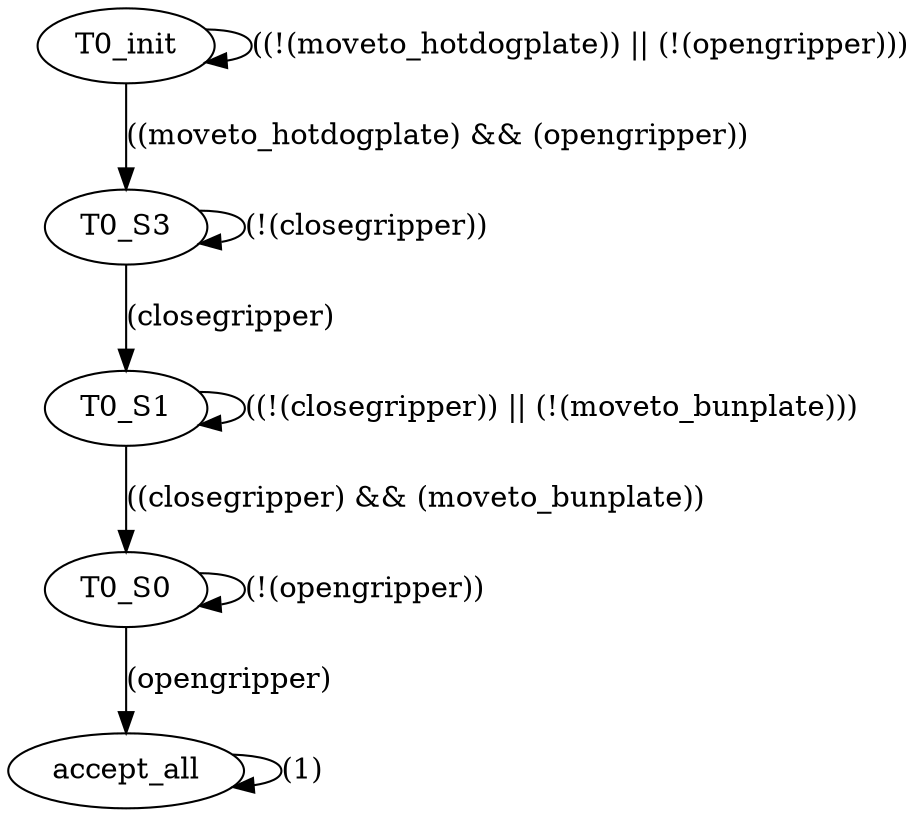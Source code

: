 digraph "" {
T0_S3;
T0_init;
T0_S0;
T0_S1;
accept_all;
T0_S3 -> T0_S3  [guard="(!(closegripper))", input="set([0, 2, 4, 6, 8, 10, 12, 14])", key=0, label="(!(closegripper))", weight=0];
T0_S3 -> T0_S1  [guard="(closegripper)", input="set([1, 3, 5, 7, 9, 11, 13, 15])", key=0, label="(closegripper)", weight=0];
T0_init -> T0_S3  [guard="((moveto_hotdogplate) && (opengripper))", input="set([15, 14, 6, 7])", key=0, label="((moveto_hotdogplate) && (opengripper))", weight=0];
T0_init -> T0_init  [guard="((!(moveto_hotdogplate)) || (!(opengripper)))", input="set([0, 1, 2, 3, 4, 5, 8, 9, 10, 11, 12, 13])", key=0, label="((!(moveto_hotdogplate)) || (!(opengripper)))", weight=0];
T0_S0 -> T0_S0  [guard="(!(opengripper))", input="set([0, 1, 4, 5, 8, 9, 12, 13])", key=0, label="(!(opengripper))", weight=0];
T0_S0 -> accept_all  [guard="(opengripper)", input="set([2, 3, 6, 7, 10, 11, 14, 15])", key=0, label="(opengripper)", weight=0];
T0_S1 -> T0_S1  [guard="((!(closegripper)) || (!(moveto_bunplate)))", input="set([0, 1, 2, 3, 4, 5, 6, 7, 8, 10, 12, 14])", key=0, label="((!(closegripper)) || (!(moveto_bunplate)))", weight=0];
T0_S1 -> T0_S0  [guard="((closegripper) && (moveto_bunplate))", input="set([9, 11, 13, 15])", key=0, label="((closegripper) && (moveto_bunplate))", weight=0];
accept_all -> accept_all  [guard="(1)", input="set([0, 1, 2, 3, 4, 5, 6, 7, 8, 9, 10, 11, 12, 13, 14, 15])", key=0, label="(1)", weight=0];
}
